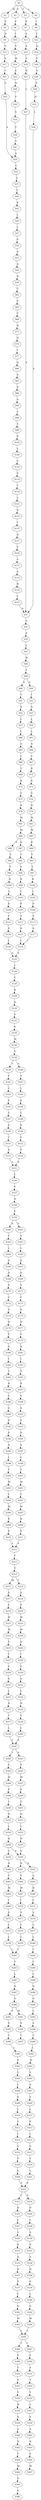 strict digraph  {
	S0 -> S1 [ label = M ];
	S0 -> S2 [ label = V ];
	S0 -> S3 [ label = T ];
	S0 -> S4 [ label = L ];
	S1 -> S5 [ label = E ];
	S2 -> S6 [ label = F ];
	S3 -> S7 [ label = Q ];
	S4 -> S8 [ label = I ];
	S5 -> S9 [ label = N ];
	S6 -> S10 [ label = I ];
	S7 -> S11 [ label = V ];
	S8 -> S12 [ label = T ];
	S9 -> S13 [ label = V ];
	S10 -> S14 [ label = V ];
	S11 -> S15 [ label = A ];
	S12 -> S16 [ label = Q ];
	S13 -> S17 [ label = S ];
	S14 -> S18 [ label = M ];
	S15 -> S19 [ label = S ];
	S16 -> S20 [ label = V ];
	S17 -> S21 [ label = T ];
	S18 -> S22 [ label = E ];
	S19 -> S23 [ label = H ];
	S20 -> S24 [ label = A ];
	S21 -> S25 [ label = G ];
	S22 -> S26 [ label = N ];
	S23 -> S27 [ label = L ];
	S24 -> S28 [ label = S ];
	S25 -> S29 [ label = A ];
	S26 -> S30 [ label = V ];
	S27 -> S31 [ label = S ];
	S28 -> S32 [ label = H ];
	S29 -> S33 [ label = C ];
	S30 -> S34 [ label = S ];
	S31 -> S35 [ label = G ];
	S32 -> S36 [ label = L ];
	S33 -> S37 [ label = A ];
	S34 -> S38 [ label = T ];
	S35 -> S39 [ label = S ];
	S36 -> S31 [ label = S ];
	S37 -> S40 [ label = L ];
	S38 -> S41 [ label = G ];
	S39 -> S42 [ label = L ];
	S40 -> S43 [ label = K ];
	S41 -> S29 [ label = A ];
	S42 -> S44 [ label = W ];
	S43 -> S45 [ label = L ];
	S44 -> S46 [ label = T ];
	S45 -> S47 [ label = I ];
	S46 -> S48 [ label = S ];
	S46 -> S49 [ label = G ];
	S47 -> S50 [ label = P ];
	S48 -> S51 [ label = T ];
	S49 -> S52 [ label = I ];
	S50 -> S53 [ label = P ];
	S51 -> S54 [ label = A ];
	S52 -> S55 [ label = A ];
	S53 -> S56 [ label = A ];
	S54 -> S57 [ label = L ];
	S55 -> S58 [ label = L ];
	S56 -> S59 [ label = D ];
	S57 -> S60 [ label = L ];
	S58 -> S61 [ label = L ];
	S59 -> S62 [ label = C ];
	S60 -> S63 [ label = A ];
	S61 -> S64 [ label = A ];
	S62 -> S65 [ label = F ];
	S63 -> S66 [ label = C ];
	S64 -> S67 [ label = C ];
	S65 -> S68 [ label = Y ];
	S66 -> S69 [ label = T ];
	S67 -> S70 [ label = R ];
	S68 -> S71 [ label = H ];
	S69 -> S72 [ label = R ];
	S70 -> S73 [ label = S ];
	S71 -> S74 [ label = Q ];
	S72 -> S75 [ label = G ];
	S73 -> S76 [ label = G ];
	S74 -> S77 [ label = I ];
	S75 -> S78 [ label = R ];
	S76 -> S79 [ label = N ];
	S77 -> S80 [ label = Q ];
	S78 -> S81 [ label = M ];
	S79 -> S82 [ label = M ];
	S80 -> S83 [ label = S ];
	S81 -> S84 [ label = M ];
	S82 -> S85 [ label = M ];
	S83 -> S86 [ label = P ];
	S84 -> S87 [ label = N ];
	S84 -> S88 [ label = S ];
	S85 -> S89 [ label = R ];
	S86 -> S90 [ label = G ];
	S87 -> S91 [ label = T ];
	S88 -> S92 [ label = S ];
	S89 -> S93 [ label = T ];
	S90 -> S94 [ label = C ];
	S91 -> S95 [ label = Y ];
	S92 -> S96 [ label = Y ];
	S93 -> S97 [ label = Y ];
	S94 -> S98 [ label = Y ];
	S95 -> S99 [ label = R ];
	S96 -> S100 [ label = R ];
	S97 -> S101 [ label = R ];
	S98 -> S102 [ label = P ];
	S99 -> S103 [ label = L ];
	S100 -> S104 [ label = L ];
	S101 -> S105 [ label = L ];
	S102 -> S106 [ label = L ];
	S103 -> S107 [ label = P ];
	S104 -> S108 [ label = P ];
	S105 -> S109 [ label = P ];
	S106 -> S110 [ label = C ];
	S107 -> S111 [ label = Y ];
	S108 -> S112 [ label = Y ];
	S109 -> S113 [ label = Y ];
	S110 -> S114 [ label = F ];
	S111 -> S115 [ label = S ];
	S112 -> S116 [ label = S ];
	S113 -> S117 [ label = S ];
	S114 -> S118 [ label = T ];
	S115 -> S119 [ label = I ];
	S116 -> S120 [ label = I ];
	S117 -> S119 [ label = I ];
	S118 -> S121 [ label = L ];
	S119 -> S122 [ label = A ];
	S120 -> S122 [ label = A ];
	S121 -> S123 [ label = S ];
	S122 -> S124 [ label = L ];
	S123 -> S125 [ label = T ];
	S124 -> S126 [ label = Y ];
	S125 -> S127 [ label = Q ];
	S126 -> S128 [ label = R ];
	S127 -> S129 [ label = V ];
	S128 -> S130 [ label = D ];
	S129 -> S131 [ label = A ];
	S130 -> S132 [ label = Y ];
	S131 -> S133 [ label = S ];
	S132 -> S134 [ label = S ];
	S133 -> S135 [ label = H ];
	S134 -> S136 [ label = M ];
	S135 -> S137 [ label = L ];
	S136 -> S138 [ label = V ];
	S137 -> S31 [ label = S ];
	S138 -> S139 [ label = T ];
	S138 -> S140 [ label = A ];
	S139 -> S141 [ label = Y ];
	S140 -> S142 [ label = Y ];
	S141 -> S143 [ label = L ];
	S142 -> S144 [ label = L ];
	S143 -> S145 [ label = F ];
	S144 -> S146 [ label = F ];
	S145 -> S147 [ label = C ];
	S146 -> S148 [ label = C ];
	S147 -> S149 [ label = E ];
	S148 -> S150 [ label = E ];
	S149 -> S151 [ label = T ];
	S150 -> S152 [ label = T ];
	S151 -> S153 [ label = S ];
	S152 -> S154 [ label = S ];
	S153 -> S155 [ label = G ];
	S154 -> S155 [ label = G ];
	S155 -> S156 [ label = L ];
	S156 -> S157 [ label = F ];
	S157 -> S158 [ label = H ];
	S158 -> S159 [ label = F ];
	S159 -> S160 [ label = S ];
	S159 -> S161 [ label = F ];
	S160 -> S162 [ label = Y ];
	S161 -> S163 [ label = Y ];
	S162 -> S164 [ label = L ];
	S163 -> S165 [ label = L ];
	S164 -> S166 [ label = Q ];
	S165 -> S167 [ label = Q ];
	S166 -> S168 [ label = A ];
	S167 -> S169 [ label = A ];
	S168 -> S170 [ label = V ];
	S169 -> S171 [ label = V ];
	S170 -> S172 [ label = C ];
	S171 -> S173 [ label = C ];
	S172 -> S174 [ label = G ];
	S173 -> S175 [ label = S ];
	S174 -> S176 [ label = H ];
	S175 -> S177 [ label = H ];
	S176 -> S178 [ label = F ];
	S177 -> S179 [ label = F ];
	S178 -> S180 [ label = S ];
	S179 -> S181 [ label = S ];
	S180 -> S182 [ label = I ];
	S181 -> S183 [ label = I ];
	S182 -> S184 [ label = T ];
	S183 -> S185 [ label = A ];
	S184 -> S186 [ label = R ];
	S185 -> S187 [ label = R ];
	S186 -> S188 [ label = G ];
	S187 -> S189 [ label = G ];
	S188 -> S190 [ label = G ];
	S189 -> S191 [ label = S ];
	S190 -> S192 [ label = P ];
	S191 -> S193 [ label = P ];
	S192 -> S194 [ label = S ];
	S193 -> S195 [ label = S ];
	S194 -> S196 [ label = A ];
	S195 -> S197 [ label = V ];
	S196 -> S198 [ label = L ];
	S197 -> S199 [ label = L ];
	S198 -> S200 [ label = T ];
	S199 -> S201 [ label = T ];
	S200 -> S202 [ label = M ];
	S201 -> S203 [ label = M ];
	S202 -> S204 [ label = L ];
	S203 -> S205 [ label = L ];
	S204 -> S206 [ label = M ];
	S205 -> S207 [ label = M ];
	S206 -> S208 [ label = K ];
	S207 -> S209 [ label = K ];
	S208 -> S210 [ label = P ];
	S209 -> S211 [ label = P ];
	S210 -> S212 [ label = V ];
	S211 -> S212 [ label = V ];
	S212 -> S213 [ label = T ];
	S213 -> S214 [ label = V ];
	S214 -> S215 [ label = M ];
	S214 -> S216 [ label = T ];
	S215 -> S217 [ label = S ];
	S216 -> S218 [ label = S ];
	S217 -> S219 [ label = F ];
	S218 -> S220 [ label = F ];
	S219 -> S221 [ label = W ];
	S220 -> S222 [ label = W ];
	S221 -> S223 [ label = M ];
	S222 -> S224 [ label = M ];
	S223 -> S225 [ label = Y ];
	S224 -> S226 [ label = D ];
	S225 -> S227 [ label = I ];
	S226 -> S228 [ label = I ];
	S227 -> S229 [ label = F ];
	S228 -> S230 [ label = F ];
	S229 -> S231 [ label = S ];
	S230 -> S232 [ label = S ];
	S231 -> S233 [ label = L ];
	S232 -> S234 [ label = L ];
	S233 -> S235 [ label = N ];
	S234 -> S236 [ label = N ];
	S235 -> S237 [ label = T ];
	S236 -> S238 [ label = T ];
	S237 -> S239 [ label = L ];
	S238 -> S240 [ label = L ];
	S239 -> S241 [ label = F ];
	S240 -> S241 [ label = F ];
	S241 -> S242 [ label = Y ];
	S241 -> S243 [ label = S ];
	S242 -> S244 [ label = Y ];
	S243 -> S245 [ label = Y ];
	S244 -> S246 [ label = M ];
	S245 -> S247 [ label = M ];
	S246 -> S248 [ label = P ];
	S247 -> S249 [ label = P ];
	S248 -> S250 [ label = T ];
	S249 -> S251 [ label = T ];
	S250 -> S252 [ label = H ];
	S251 -> S253 [ label = H ];
	S252 -> S254 [ label = L ];
	S253 -> S255 [ label = L ];
	S254 -> S256 [ label = H ];
	S255 -> S257 [ label = H ];
	S256 -> S258 [ label = C ];
	S256 -> S259 [ label = S ];
	S257 -> S259 [ label = S ];
	S258 -> S260 [ label = N ];
	S259 -> S261 [ label = N ];
	S259 -> S262 [ label = D ];
	S260 -> S263 [ label = V ];
	S261 -> S264 [ label = V ];
	S262 -> S265 [ label = A ];
	S263 -> S266 [ label = M ];
	S264 -> S267 [ label = M ];
	S265 -> S268 [ label = R ];
	S266 -> S269 [ label = I ];
	S267 -> S270 [ label = I ];
	S268 -> S271 [ label = I ];
	S269 -> S272 [ label = V ];
	S270 -> S273 [ label = V ];
	S271 -> S274 [ label = V ];
	S272 -> S275 [ label = L ];
	S273 -> S276 [ label = L ];
	S274 -> S277 [ label = L ];
	S275 -> S278 [ label = L ];
	S276 -> S279 [ label = L ];
	S277 -> S280 [ label = L ];
	S278 -> S281 [ label = I ];
	S279 -> S281 [ label = I ];
	S280 -> S282 [ label = I ];
	S281 -> S283 [ label = V ];
	S282 -> S284 [ label = L ];
	S283 -> S285 [ label = L ];
	S284 -> S286 [ label = L ];
	S285 -> S287 [ label = N ];
	S286 -> S288 [ label = N ];
	S287 -> S289 [ label = G ];
	S288 -> S290 [ label = G ];
	S289 -> S291 [ label = M ];
	S289 -> S292 [ label = V ];
	S290 -> S293 [ label = L ];
	S291 -> S294 [ label = V ];
	S292 -> S295 [ label = V ];
	S293 -> S296 [ label = V ];
	S294 -> S297 [ label = T ];
	S295 -> S298 [ label = T ];
	S296 -> S299 [ label = T ];
	S298 -> S300 [ label = L ];
	S299 -> S301 [ label = L ];
	S300 -> S302 [ label = V ];
	S301 -> S303 [ label = V ];
	S302 -> S304 [ label = Y ];
	S303 -> S305 [ label = Y ];
	S304 -> S306 [ label = I ];
	S305 -> S307 [ label = V ];
	S306 -> S308 [ label = V ];
	S307 -> S309 [ label = V ];
	S308 -> S310 [ label = L ];
	S309 -> S311 [ label = L ];
	S310 -> S312 [ label = F ];
	S311 -> S313 [ label = F ];
	S312 -> S314 [ label = I ];
	S313 -> S315 [ label = I ];
	S314 -> S316 [ label = G ];
	S315 -> S317 [ label = G ];
	S316 -> S318 [ label = F ];
	S317 -> S319 [ label = F ];
	S318 -> S320 [ label = L ];
	S319 -> S321 [ label = L ];
	S320 -> S322 [ label = P ];
	S321 -> S322 [ label = P ];
	S322 -> S323 [ label = I ];
	S322 -> S324 [ label = A ];
	S323 -> S325 [ label = D ];
	S324 -> S326 [ label = D ];
	S325 -> S327 [ label = L ];
	S326 -> S328 [ label = L ];
	S327 -> S329 [ label = V ];
	S328 -> S330 [ label = A ];
	S329 -> S331 [ label = P ];
	S330 -> S332 [ label = P ];
	S331 -> S333 [ label = A ];
	S332 -> S334 [ label = A ];
	S333 -> S335 [ label = H ];
	S334 -> S336 [ label = H ];
	S335 -> S337 [ label = P ];
	S336 -> S338 [ label = P ];
	S337 -> S339 [ label = L ];
	S338 -> S340 [ label = L ];
	S339 -> S341 [ label = G ];
	S340 -> S342 [ label = G ];
	S341 -> S343 [ label = M ];
	S342 -> S344 [ label = M ];
	S343 -> S345 [ label = L ];
	S344 -> S345 [ label = L ];
	S345 -> S346 [ label = L ];
	S345 -> S347 [ label = I ];
	S346 -> S348 [ label = F ];
	S347 -> S349 [ label = F ];
	S348 -> S350 [ label = T ];
	S349 -> S351 [ label = A ];
	S350 -> S352 [ label = T ];
	S351 -> S353 [ label = T ];
	S352 -> S354 [ label = V ];
	S353 -> S355 [ label = V ];
	S354 -> S356 [ label = H ];
	S355 -> S357 [ label = L ];
	S356 -> S358 [ label = S ];
	S357 -> S359 [ label = S ];
	S358 -> S360 [ label = A ];
	S359 -> S361 [ label = A ];
	S360 -> S362 [ label = N ];
	S361 -> S363 [ label = N ];
	S362 -> S364 [ label = T ];
	S363 -> S365 [ label = S ];
	S364 -> S366 [ label = M ];
	S365 -> S367 [ label = M ];
	S366 -> S368 [ label = E ];
	S368 -> S369 [ label = G ];
}
